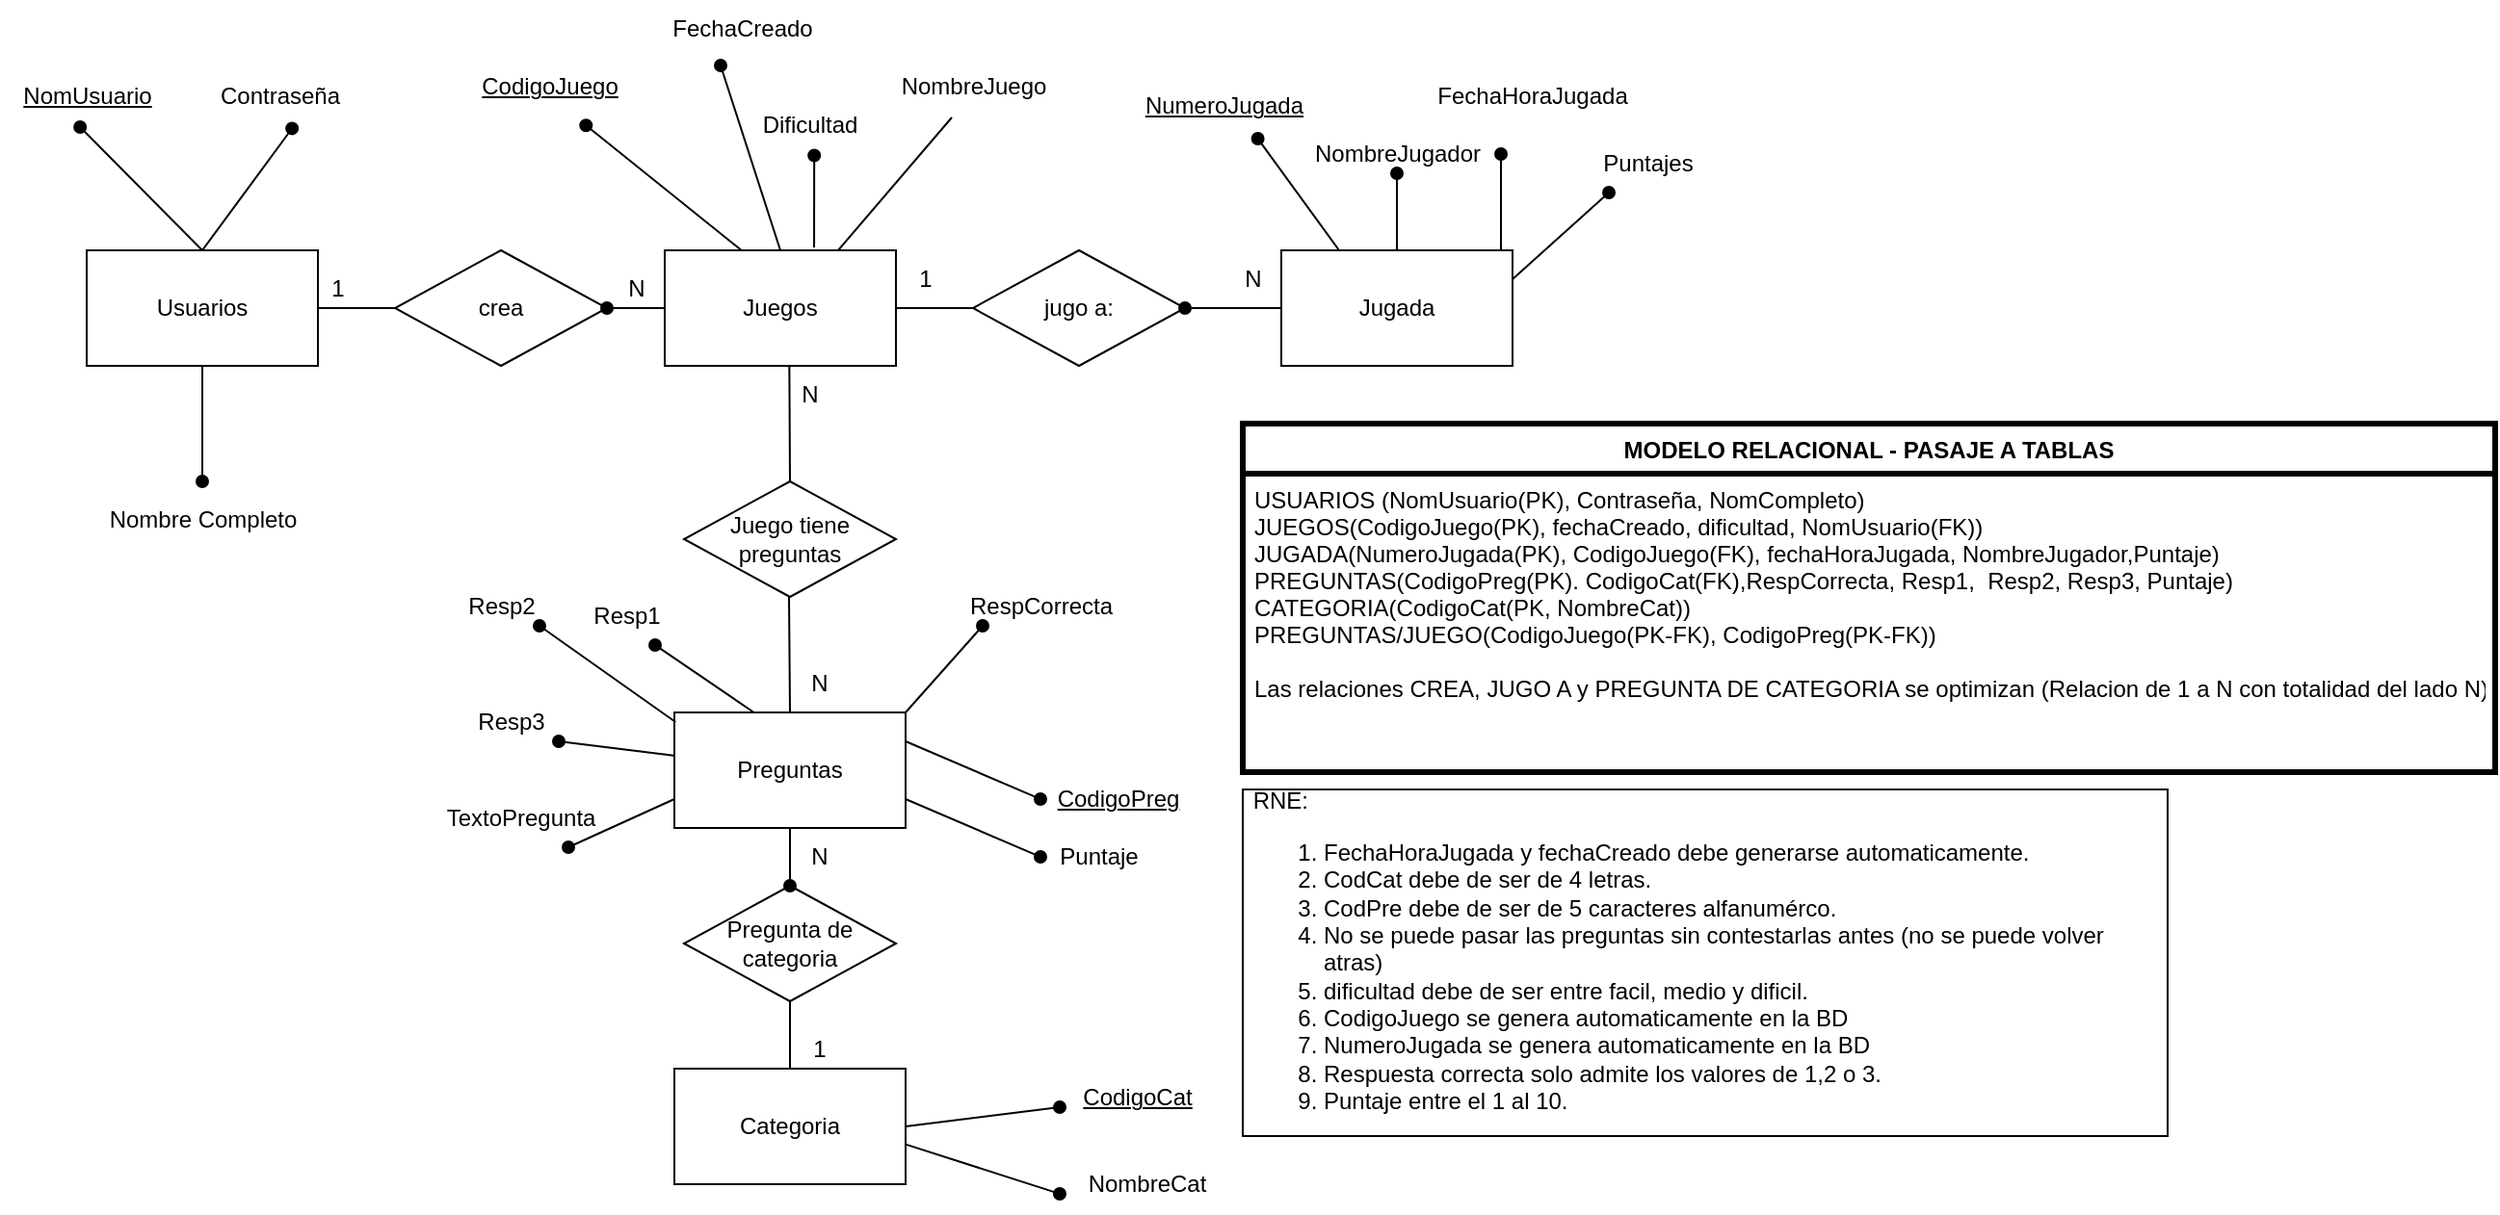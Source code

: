 <mxfile version="20.2.3" type="device"><diagram id="2g8cthBP6pRZl8rnYdop" name="Página-1"><mxGraphModel dx="760" dy="405" grid="1" gridSize="10" guides="1" tooltips="1" connect="1" arrows="0" fold="1" page="1" pageScale="1" pageWidth="827" pageHeight="1169" math="0" shadow="0"><root><mxCell id="0"/><mxCell id="1" parent="0"/><mxCell id="2Unytxo2T6fbbHe8nhSb-44" value="&amp;nbsp;RNE:&lt;br&gt;&lt;ol&gt;&lt;li&gt;FechaHoraJugada y fechaCreado debe generarse automaticamente.&lt;/li&gt;&lt;li&gt;CodCat debe de ser de 4 letras.&lt;/li&gt;&lt;li&gt;CodPre debe de ser de 5 caracteres alfanumérco.&lt;/li&gt;&lt;li&gt;No se puede pasar las preguntas sin contestarlas antes (no se puede volver atras)&lt;/li&gt;&lt;li&gt;dificultad debe de ser entre facil, medio y dificil.&lt;/li&gt;&lt;li&gt;CodigoJuego se genera automaticamente en la BD&lt;/li&gt;&lt;li&gt;NumeroJugada se genera automaticamente en la BD&lt;/li&gt;&lt;li&gt;Respuesta correcta solo admite los valores de 1,2 o 3.&lt;/li&gt;&lt;li&gt;Puntaje entre el 1 al 10.&lt;/li&gt;&lt;/ol&gt;" style="rounded=0;whiteSpace=wrap;html=1;align=left;" parent="1" vertex="1"><mxGeometry x="700" y="560" width="480" height="180" as="geometry"/></mxCell><mxCell id="2Unytxo2T6fbbHe8nhSb-1" value="Usuarios" style="rounded=0;whiteSpace=wrap;html=1;" parent="1" vertex="1"><mxGeometry x="100" y="280" width="120" height="60" as="geometry"/></mxCell><mxCell id="2Unytxo2T6fbbHe8nhSb-2" value="Juegos" style="rounded=0;whiteSpace=wrap;html=1;" parent="1" vertex="1"><mxGeometry x="400" y="280" width="120" height="60" as="geometry"/></mxCell><mxCell id="2Unytxo2T6fbbHe8nhSb-3" value="Jugada" style="rounded=0;whiteSpace=wrap;html=1;" parent="1" vertex="1"><mxGeometry x="720" y="280" width="120" height="60" as="geometry"/></mxCell><mxCell id="2Unytxo2T6fbbHe8nhSb-4" value="Categoria" style="rounded=0;whiteSpace=wrap;html=1;" parent="1" vertex="1"><mxGeometry x="405" y="705" width="120" height="60" as="geometry"/></mxCell><mxCell id="2Unytxo2T6fbbHe8nhSb-5" value="Preguntas" style="rounded=0;whiteSpace=wrap;html=1;" parent="1" vertex="1"><mxGeometry x="405" y="520" width="120" height="60" as="geometry"/></mxCell><mxCell id="2Unytxo2T6fbbHe8nhSb-6" value="" style="endArrow=none;html=1;rounded=0;entryX=0.5;entryY=1;entryDx=0;entryDy=0;endFill=0;startArrow=oval;startFill=1;" parent="1" target="2Unytxo2T6fbbHe8nhSb-1" edge="1"><mxGeometry width="50" height="50" relative="1" as="geometry"><mxPoint x="160" y="400" as="sourcePoint"/><mxPoint x="190" y="390" as="targetPoint"/></mxGeometry></mxCell><mxCell id="2Unytxo2T6fbbHe8nhSb-7" value="Nombre Completo" style="text;html=1;align=center;verticalAlign=middle;resizable=0;points=[];autosize=1;strokeColor=none;fillColor=none;" parent="1" vertex="1"><mxGeometry x="100" y="405" width="120" height="30" as="geometry"/></mxCell><mxCell id="2Unytxo2T6fbbHe8nhSb-12" value="" style="endArrow=oval;html=1;rounded=0;exitX=0.5;exitY=0;exitDx=0;exitDy=0;startArrow=none;startFill=0;endFill=1;entryX=0.462;entryY=1.033;entryDx=0;entryDy=0;entryPerimeter=0;" parent="1" source="2Unytxo2T6fbbHe8nhSb-1" target="2Unytxo2T6fbbHe8nhSb-13" edge="1"><mxGeometry width="50" height="50" relative="1" as="geometry"><mxPoint x="190" y="340" as="sourcePoint"/><mxPoint x="120" y="220" as="targetPoint"/></mxGeometry></mxCell><mxCell id="2Unytxo2T6fbbHe8nhSb-13" value="NomUsuario" style="text;html=1;align=center;verticalAlign=middle;resizable=0;points=[];autosize=1;strokeColor=none;fillColor=none;fontStyle=4" parent="1" vertex="1"><mxGeometry x="55" y="185" width="90" height="30" as="geometry"/></mxCell><mxCell id="2Unytxo2T6fbbHe8nhSb-14" value="Contraseña" style="text;html=1;align=center;verticalAlign=middle;resizable=0;points=[];autosize=1;strokeColor=none;fillColor=none;" parent="1" vertex="1"><mxGeometry x="155" y="185" width="90" height="30" as="geometry"/></mxCell><mxCell id="2Unytxo2T6fbbHe8nhSb-15" value="" style="endArrow=oval;html=1;rounded=0;exitX=0.5;exitY=0;exitDx=0;exitDy=0;endFill=1;entryX=0.573;entryY=1.057;entryDx=0;entryDy=0;entryPerimeter=0;" parent="1" source="2Unytxo2T6fbbHe8nhSb-1" target="2Unytxo2T6fbbHe8nhSb-14" edge="1"><mxGeometry width="50" height="50" relative="1" as="geometry"><mxPoint x="190" y="340" as="sourcePoint"/><mxPoint x="230" y="240" as="targetPoint"/></mxGeometry></mxCell><mxCell id="2Unytxo2T6fbbHe8nhSb-16" value="crea" style="rhombus;whiteSpace=wrap;html=1;" parent="1" vertex="1"><mxGeometry x="260" y="280" width="110" height="60" as="geometry"/></mxCell><mxCell id="2Unytxo2T6fbbHe8nhSb-17" value="" style="endArrow=none;html=1;rounded=0;exitX=1;exitY=0.5;exitDx=0;exitDy=0;entryX=0;entryY=0.5;entryDx=0;entryDy=0;" parent="1" source="2Unytxo2T6fbbHe8nhSb-1" target="2Unytxo2T6fbbHe8nhSb-16" edge="1"><mxGeometry width="50" height="50" relative="1" as="geometry"><mxPoint x="380" y="430" as="sourcePoint"/><mxPoint x="430" y="380" as="targetPoint"/></mxGeometry></mxCell><mxCell id="2Unytxo2T6fbbHe8nhSb-18" value="" style="endArrow=none;html=1;rounded=0;exitX=1;exitY=0.5;exitDx=0;exitDy=0;entryX=0;entryY=0.5;entryDx=0;entryDy=0;startArrow=oval;startFill=1;" parent="1" source="2Unytxo2T6fbbHe8nhSb-16" target="2Unytxo2T6fbbHe8nhSb-2" edge="1"><mxGeometry width="50" height="50" relative="1" as="geometry"><mxPoint x="380" y="430" as="sourcePoint"/><mxPoint x="430" y="380" as="targetPoint"/></mxGeometry></mxCell><mxCell id="2Unytxo2T6fbbHe8nhSb-21" value="" style="endArrow=none;html=1;rounded=0;endFill=0;entryX=0.156;entryY=0;entryDx=0;entryDy=0;exitX=0.5;exitY=0;exitDx=0;exitDy=0;entryPerimeter=0;" parent="1" source="tA9w8RFRjwg1_KfAq-Xv-6" target="tA9w8RFRjwg1_KfAq-Xv-8" edge="1"><mxGeometry width="50" height="50" relative="1" as="geometry"><mxPoint x="460" y="410" as="sourcePoint"/><mxPoint x="660" y="435" as="targetPoint"/></mxGeometry></mxCell><mxCell id="2Unytxo2T6fbbHe8nhSb-23" value="jugo a:" style="rhombus;whiteSpace=wrap;html=1;" parent="1" vertex="1"><mxGeometry x="560" y="280" width="110" height="60" as="geometry"/></mxCell><mxCell id="2Unytxo2T6fbbHe8nhSb-24" value="" style="endArrow=none;html=1;rounded=0;exitX=1;exitY=0.5;exitDx=0;exitDy=0;entryX=0;entryY=0.5;entryDx=0;entryDy=0;" parent="1" source="2Unytxo2T6fbbHe8nhSb-2" target="2Unytxo2T6fbbHe8nhSb-23" edge="1"><mxGeometry width="50" height="50" relative="1" as="geometry"><mxPoint x="420" y="470" as="sourcePoint"/><mxPoint x="470" y="420" as="targetPoint"/></mxGeometry></mxCell><mxCell id="2Unytxo2T6fbbHe8nhSb-25" value="" style="endArrow=oval;html=1;rounded=0;exitX=0;exitY=0.5;exitDx=0;exitDy=0;endFill=1;entryX=1;entryY=0.5;entryDx=0;entryDy=0;" parent="1" source="2Unytxo2T6fbbHe8nhSb-3" target="2Unytxo2T6fbbHe8nhSb-23" edge="1"><mxGeometry width="50" height="50" relative="1" as="geometry"><mxPoint x="570" y="470" as="sourcePoint"/><mxPoint x="680" y="340" as="targetPoint"/></mxGeometry></mxCell><mxCell id="2Unytxo2T6fbbHe8nhSb-26" value="" style="endArrow=oval;html=1;rounded=0;exitX=1;exitY=0.25;exitDx=0;exitDy=0;endFill=1;" parent="1" source="2Unytxo2T6fbbHe8nhSb-5" edge="1"><mxGeometry width="50" height="50" relative="1" as="geometry"><mxPoint x="575" y="600" as="sourcePoint"/><mxPoint x="595" y="565" as="targetPoint"/></mxGeometry></mxCell><mxCell id="2Unytxo2T6fbbHe8nhSb-27" value="CodigoPreg" style="text;html=1;align=center;verticalAlign=middle;resizable=0;points=[];autosize=1;strokeColor=none;fillColor=none;fontStyle=4" parent="1" vertex="1"><mxGeometry x="590" y="550" width="90" height="30" as="geometry"/></mxCell><mxCell id="2Unytxo2T6fbbHe8nhSb-28" value="" style="endArrow=oval;html=1;rounded=0;exitX=1;exitY=0.75;exitDx=0;exitDy=0;endFill=1;" parent="1" source="2Unytxo2T6fbbHe8nhSb-5" edge="1"><mxGeometry width="50" height="50" relative="1" as="geometry"><mxPoint x="575" y="600" as="sourcePoint"/><mxPoint x="595" y="595" as="targetPoint"/></mxGeometry></mxCell><mxCell id="2Unytxo2T6fbbHe8nhSb-29" value="Puntaje" style="text;html=1;align=center;verticalAlign=middle;resizable=0;points=[];autosize=1;strokeColor=none;fillColor=none;" parent="1" vertex="1"><mxGeometry x="595" y="580" width="60" height="30" as="geometry"/></mxCell><mxCell id="2Unytxo2T6fbbHe8nhSb-31" value="" style="endArrow=oval;html=1;rounded=0;exitX=1;exitY=0.5;exitDx=0;exitDy=0;endFill=1;" parent="1" source="2Unytxo2T6fbbHe8nhSb-4" edge="1"><mxGeometry width="50" height="50" relative="1" as="geometry"><mxPoint x="585" y="615" as="sourcePoint"/><mxPoint x="605" y="725" as="targetPoint"/></mxGeometry></mxCell><mxCell id="2Unytxo2T6fbbHe8nhSb-32" value="CodigoCat" style="text;html=1;align=center;verticalAlign=middle;resizable=0;points=[];autosize=1;strokeColor=none;fillColor=none;fontStyle=4" parent="1" vertex="1"><mxGeometry x="605" y="705" width="80" height="30" as="geometry"/></mxCell><mxCell id="2Unytxo2T6fbbHe8nhSb-33" value="" style="endArrow=oval;html=1;rounded=0;endFill=1;exitX=0.997;exitY=0.653;exitDx=0;exitDy=0;exitPerimeter=0;" parent="1" source="2Unytxo2T6fbbHe8nhSb-4" edge="1"><mxGeometry width="50" height="50" relative="1" as="geometry"><mxPoint x="535" y="745" as="sourcePoint"/><mxPoint x="605" y="770" as="targetPoint"/></mxGeometry></mxCell><mxCell id="2Unytxo2T6fbbHe8nhSb-34" value="NombreCat" style="text;html=1;align=center;verticalAlign=middle;resizable=0;points=[];autosize=1;strokeColor=none;fillColor=none;" parent="1" vertex="1"><mxGeometry x="610" y="750" width="80" height="30" as="geometry"/></mxCell><mxCell id="2Unytxo2T6fbbHe8nhSb-41" value="FechaHoraJugada" style="text;html=1;align=center;verticalAlign=middle;resizable=0;points=[];autosize=1;strokeColor=none;fillColor=none;" parent="1" vertex="1"><mxGeometry x="790" y="185" width="120" height="30" as="geometry"/></mxCell><mxCell id="2Unytxo2T6fbbHe8nhSb-42" value="" style="endArrow=oval;html=1;rounded=0;exitX=0.5;exitY=0;exitDx=0;exitDy=0;endFill=1;" parent="1" source="2Unytxo2T6fbbHe8nhSb-3" edge="1"><mxGeometry width="50" height="50" relative="1" as="geometry"><mxPoint x="570" y="300" as="sourcePoint"/><mxPoint x="780" y="240" as="targetPoint"/></mxGeometry></mxCell><mxCell id="2Unytxo2T6fbbHe8nhSb-43" value="NombreJugador" style="text;html=1;align=center;verticalAlign=middle;resizable=0;points=[];autosize=1;strokeColor=none;fillColor=none;" parent="1" vertex="1"><mxGeometry x="725" y="215" width="110" height="30" as="geometry"/></mxCell><mxCell id="2Unytxo2T6fbbHe8nhSb-46" value="" style="endArrow=oval;html=1;rounded=0;exitX=0.646;exitY=-0.024;exitDx=0;exitDy=0;exitPerimeter=0;endFill=1;entryX=0.537;entryY=1.024;entryDx=0;entryDy=0;entryPerimeter=0;" parent="1" source="2Unytxo2T6fbbHe8nhSb-2" target="2Unytxo2T6fbbHe8nhSb-47" edge="1"><mxGeometry width="50" height="50" relative="1" as="geometry"><mxPoint x="450" y="210" as="sourcePoint"/><mxPoint x="478" y="230" as="targetPoint"/></mxGeometry></mxCell><mxCell id="2Unytxo2T6fbbHe8nhSb-47" value="Dificultad" style="text;html=1;align=center;verticalAlign=middle;resizable=0;points=[];autosize=1;strokeColor=none;fillColor=none;" parent="1" vertex="1"><mxGeometry x="440" y="200" width="70" height="30" as="geometry"/></mxCell><mxCell id="2Unytxo2T6fbbHe8nhSb-48" value="1" style="text;html=1;align=center;verticalAlign=middle;resizable=0;points=[];autosize=1;strokeColor=none;fillColor=none;" parent="1" vertex="1"><mxGeometry x="215" y="285" width="30" height="30" as="geometry"/></mxCell><mxCell id="2Unytxo2T6fbbHe8nhSb-49" value="N" style="text;html=1;align=center;verticalAlign=middle;resizable=0;points=[];autosize=1;strokeColor=none;fillColor=none;" parent="1" vertex="1"><mxGeometry x="370" y="285" width="30" height="30" as="geometry"/></mxCell><mxCell id="2Unytxo2T6fbbHe8nhSb-50" value="1" style="text;html=1;align=center;verticalAlign=middle;resizable=0;points=[];autosize=1;strokeColor=none;fillColor=none;" parent="1" vertex="1"><mxGeometry x="520" y="280" width="30" height="30" as="geometry"/></mxCell><mxCell id="2Unytxo2T6fbbHe8nhSb-53" value="N" style="text;html=1;align=center;verticalAlign=middle;resizable=0;points=[];autosize=1;strokeColor=none;fillColor=none;" parent="1" vertex="1"><mxGeometry x="690" y="280" width="30" height="30" as="geometry"/></mxCell><mxCell id="tA9w8RFRjwg1_KfAq-Xv-1" value="" style="endArrow=oval;html=1;rounded=0;exitX=0.5;exitY=0;exitDx=0;exitDy=0;endFill=1;" parent="1" edge="1"><mxGeometry width="50" height="50" relative="1" as="geometry"><mxPoint x="834" y="280" as="sourcePoint"/><mxPoint x="834" y="230" as="targetPoint"/></mxGeometry></mxCell><mxCell id="tA9w8RFRjwg1_KfAq-Xv-2" value="" style="endArrow=none;html=1;rounded=0;entryX=1;entryY=0.25;entryDx=0;entryDy=0;endFill=0;startArrow=oval;startFill=1;" parent="1" target="2Unytxo2T6fbbHe8nhSb-3" edge="1"><mxGeometry width="50" height="50" relative="1" as="geometry"><mxPoint x="890" y="250" as="sourcePoint"/><mxPoint x="880" y="250" as="targetPoint"/></mxGeometry></mxCell><mxCell id="tA9w8RFRjwg1_KfAq-Xv-3" value="Puntajes" style="text;html=1;align=center;verticalAlign=middle;resizable=0;points=[];autosize=1;strokeColor=none;fillColor=none;" parent="1" vertex="1"><mxGeometry x="875" y="220" width="70" height="30" as="geometry"/></mxCell><mxCell id="tA9w8RFRjwg1_KfAq-Xv-4" value="" style="endArrow=oval;html=1;rounded=0;endFill=1;exitX=0.5;exitY=0;exitDx=0;exitDy=0;entryX=0.39;entryY=1.133;entryDx=0;entryDy=0;entryPerimeter=0;" parent="1" source="2Unytxo2T6fbbHe8nhSb-2" target="tA9w8RFRjwg1_KfAq-Xv-5" edge="1"><mxGeometry width="50" height="50" relative="1" as="geometry"><mxPoint x="380" y="180" as="sourcePoint"/><mxPoint x="379.3" y="215.09" as="targetPoint"/></mxGeometry></mxCell><mxCell id="tA9w8RFRjwg1_KfAq-Xv-5" value="FechaCreado" style="text;html=1;align=center;verticalAlign=middle;resizable=0;points=[];autosize=1;strokeColor=none;fillColor=none;" parent="1" vertex="1"><mxGeometry x="390" y="150" width="100" height="30" as="geometry"/></mxCell><mxCell id="tA9w8RFRjwg1_KfAq-Xv-6" value="Juego tiene preguntas" style="rhombus;whiteSpace=wrap;html=1;" parent="1" vertex="1"><mxGeometry x="410" y="400" width="110" height="60" as="geometry"/></mxCell><mxCell id="tA9w8RFRjwg1_KfAq-Xv-7" value="" style="endArrow=none;html=1;rounded=0;endFill=0;entryX=0.5;entryY=1;entryDx=0;entryDy=0;exitX=0.5;exitY=0;exitDx=0;exitDy=0;" parent="1" source="2Unytxo2T6fbbHe8nhSb-5" edge="1"><mxGeometry width="50" height="50" relative="1" as="geometry"><mxPoint x="464.5" y="530" as="sourcePoint"/><mxPoint x="464.5" y="460" as="targetPoint"/></mxGeometry></mxCell><mxCell id="tA9w8RFRjwg1_KfAq-Xv-8" value="N" style="text;html=1;align=center;verticalAlign=middle;resizable=0;points=[];autosize=1;strokeColor=none;fillColor=none;" parent="1" vertex="1"><mxGeometry x="460" y="340" width="30" height="30" as="geometry"/></mxCell><mxCell id="tA9w8RFRjwg1_KfAq-Xv-9" value="N" style="text;html=1;align=center;verticalAlign=middle;resizable=0;points=[];autosize=1;strokeColor=none;fillColor=none;" parent="1" vertex="1"><mxGeometry x="465" y="490" width="30" height="30" as="geometry"/></mxCell><mxCell id="tA9w8RFRjwg1_KfAq-Xv-10" value="" style="endArrow=none;html=1;rounded=0;endFill=0;startArrow=oval;startFill=1;entryX=0.25;entryY=0;entryDx=0;entryDy=0;exitX=0.662;exitY=1.067;exitDx=0;exitDy=0;exitPerimeter=0;" parent="1" source="tA9w8RFRjwg1_KfAq-Xv-11" target="2Unytxo2T6fbbHe8nhSb-3" edge="1"><mxGeometry width="50" height="50" relative="1" as="geometry"><mxPoint x="690" y="250" as="sourcePoint"/><mxPoint x="700" y="220" as="targetPoint"/></mxGeometry></mxCell><mxCell id="tA9w8RFRjwg1_KfAq-Xv-11" value="&lt;u&gt;NumeroJugada&lt;/u&gt;" style="text;html=1;align=center;verticalAlign=middle;resizable=0;points=[];autosize=1;strokeColor=none;fillColor=none;" parent="1" vertex="1"><mxGeometry x="635" y="190" width="110" height="30" as="geometry"/></mxCell><mxCell id="tA9w8RFRjwg1_KfAq-Xv-12" value="" style="endArrow=oval;html=1;rounded=0;exitX=0.344;exitY=0;exitDx=0;exitDy=0;endFill=1;exitPerimeter=0;" parent="1" source="2Unytxo2T6fbbHe8nhSb-5" edge="1"><mxGeometry width="50" height="50" relative="1" as="geometry"><mxPoint x="325" y="505" as="sourcePoint"/><mxPoint x="395" y="485" as="targetPoint"/></mxGeometry></mxCell><mxCell id="tA9w8RFRjwg1_KfAq-Xv-14" value="Resp1" style="text;html=1;align=center;verticalAlign=middle;resizable=0;points=[];autosize=1;strokeColor=none;fillColor=none;" parent="1" vertex="1"><mxGeometry x="350" y="455" width="60" height="30" as="geometry"/></mxCell><mxCell id="tA9w8RFRjwg1_KfAq-Xv-16" value="" style="endArrow=oval;html=1;rounded=0;exitX=0.344;exitY=0;exitDx=0;exitDy=0;endFill=1;exitPerimeter=0;" parent="1" edge="1"><mxGeometry width="50" height="50" relative="1" as="geometry"><mxPoint x="405.64" y="525" as="sourcePoint"/><mxPoint x="335" y="475" as="targetPoint"/></mxGeometry></mxCell><mxCell id="tA9w8RFRjwg1_KfAq-Xv-17" value="Resp2" style="text;html=1;align=center;verticalAlign=middle;resizable=0;points=[];autosize=1;strokeColor=none;fillColor=none;" parent="1" vertex="1"><mxGeometry x="285" y="450" width="60" height="30" as="geometry"/></mxCell><mxCell id="tA9w8RFRjwg1_KfAq-Xv-18" value="" style="endArrow=oval;html=1;rounded=0;exitX=0.004;exitY=0.375;exitDx=0;exitDy=0;endFill=1;exitPerimeter=0;" parent="1" source="2Unytxo2T6fbbHe8nhSb-5" edge="1"><mxGeometry width="50" height="50" relative="1" as="geometry"><mxPoint x="335" y="585" as="sourcePoint"/><mxPoint x="345" y="535" as="targetPoint"/></mxGeometry></mxCell><mxCell id="tA9w8RFRjwg1_KfAq-Xv-19" value="Resp3" style="text;html=1;align=center;verticalAlign=middle;resizable=0;points=[];autosize=1;strokeColor=none;fillColor=none;" parent="1" vertex="1"><mxGeometry x="290" y="510" width="60" height="30" as="geometry"/></mxCell><mxCell id="tA9w8RFRjwg1_KfAq-Xv-21" value="" style="endArrow=oval;html=1;rounded=0;exitX=1;exitY=0;exitDx=0;exitDy=0;endFill=1;" parent="1" source="2Unytxo2T6fbbHe8nhSb-5" edge="1"><mxGeometry width="50" height="50" relative="1" as="geometry"><mxPoint x="545" y="495" as="sourcePoint"/><mxPoint x="565" y="475" as="targetPoint"/></mxGeometry></mxCell><mxCell id="tA9w8RFRjwg1_KfAq-Xv-22" value="RespCorrecta" style="text;html=1;align=center;verticalAlign=middle;resizable=0;points=[];autosize=1;strokeColor=none;fillColor=none;" parent="1" vertex="1"><mxGeometry x="545" y="450" width="100" height="30" as="geometry"/></mxCell><mxCell id="tA9w8RFRjwg1_KfAq-Xv-24" value="Pregunta de categoria" style="rhombus;whiteSpace=wrap;html=1;" parent="1" vertex="1"><mxGeometry x="410" y="610" width="110" height="60" as="geometry"/></mxCell><mxCell id="tA9w8RFRjwg1_KfAq-Xv-25" value="" style="endArrow=none;html=1;rounded=0;endFill=0;entryX=0.5;entryY=1;entryDx=0;entryDy=0;exitX=0.5;exitY=0;exitDx=0;exitDy=0;" parent="1" source="2Unytxo2T6fbbHe8nhSb-4" target="tA9w8RFRjwg1_KfAq-Xv-24" edge="1"><mxGeometry width="50" height="50" relative="1" as="geometry"><mxPoint x="465.5" y="765" as="sourcePoint"/><mxPoint x="465" y="705" as="targetPoint"/></mxGeometry></mxCell><mxCell id="tA9w8RFRjwg1_KfAq-Xv-27" value="1" style="text;html=1;align=center;verticalAlign=middle;resizable=0;points=[];autosize=1;strokeColor=none;fillColor=none;" parent="1" vertex="1"><mxGeometry x="465" y="680" width="30" height="30" as="geometry"/></mxCell><mxCell id="tA9w8RFRjwg1_KfAq-Xv-28" value="N" style="text;html=1;align=center;verticalAlign=middle;resizable=0;points=[];autosize=1;strokeColor=none;fillColor=none;" parent="1" vertex="1"><mxGeometry x="465" y="580" width="30" height="30" as="geometry"/></mxCell><mxCell id="tA9w8RFRjwg1_KfAq-Xv-23" value="" style="endArrow=none;html=1;rounded=0;endFill=0;entryX=0.5;entryY=1;entryDx=0;entryDy=0;exitX=0.5;exitY=0;exitDx=0;exitDy=0;startArrow=oval;startFill=1;" parent="1" source="tA9w8RFRjwg1_KfAq-Xv-24" target="2Unytxo2T6fbbHe8nhSb-5" edge="1"><mxGeometry width="50" height="50" relative="1" as="geometry"><mxPoint x="465" y="605" as="sourcePoint"/><mxPoint x="465" y="595" as="targetPoint"/></mxGeometry></mxCell><mxCell id="vg09CY1fGf0hM37IkkeC-1" value="MODELO RELACIONAL - PASAJE A TABLAS" style="swimlane;fontStyle=1;childLayout=stackLayout;horizontal=1;startSize=26;horizontalStack=0;resizeParent=1;resizeParentMax=0;resizeLast=0;collapsible=1;marginBottom=0;fillColor=#FFFFFF;fontSize=12;perimeterSpacing=12;strokeWidth=3;" parent="1" vertex="1"><mxGeometry x="700" y="370" width="650" height="181" as="geometry"/></mxCell><mxCell id="vg09CY1fGf0hM37IkkeC-2" value="USUARIOS (NomUsuario(PK), Contraseña, NomCompleto)&#10;JUEGOS(CodigoJuego(PK), fechaCreado, dificultad, NomUsuario(FK)) &#10;JUGADA(NumeroJugada(PK), CodigoJuego(FK), fechaHoraJugada, NombreJugador,Puntaje)&#10;PREGUNTAS(CodigoPreg(PK). CodigoCat(FK),RespCorrecta, Resp1,  Resp2, Resp3, Puntaje)&#10;CATEGORIA(CodigoCat(PK, NombreCat))&#10;PREGUNTAS/JUEGO(CodigoJuego(PK-FK), CodigoPreg(PK-FK))&#10;&#10;Las relaciones CREA, JUGO A y PREGUNTA DE CATEGORIA se optimizan (Relacion de 1 a N con totalidad del lado N)" style="text;align=left;verticalAlign=top;spacingLeft=4;spacingRight=4;overflow=hidden;rotatable=0;points=[[0,0.5],[1,0.5]];portConstraint=eastwest;fontSize=12;fontStyle=0;strokeWidth=16;perimeterSpacing=10;opacity=50;" parent="vg09CY1fGf0hM37IkkeC-1" vertex="1"><mxGeometry y="26" width="650" height="155" as="geometry"/></mxCell><mxCell id="vg09CY1fGf0hM37IkkeC-3" value="" style="endArrow=oval;html=1;rounded=0;endFill=1;exitX=0.5;exitY=0;exitDx=0;exitDy=0;entryX=0.543;entryY=0.003;entryDx=0;entryDy=0;entryPerimeter=0;" parent="1" edge="1"><mxGeometry width="50" height="50" relative="1" as="geometry"><mxPoint x="439.85" y="280" as="sourcePoint"/><mxPoint x="359.15" y="215.09" as="targetPoint"/></mxGeometry></mxCell><mxCell id="vg09CY1fGf0hM37IkkeC-4" value="&lt;u&gt;CodigoJuego&lt;/u&gt;" style="text;html=1;align=center;verticalAlign=middle;resizable=0;points=[];autosize=1;strokeColor=none;fillColor=none;" parent="1" vertex="1"><mxGeometry x="295" y="180" width="90" height="30" as="geometry"/></mxCell><mxCell id="BEBPfcEwqlx4MVovZeZk-1" value="" style="endArrow=oval;html=1;rounded=0;exitX=0;exitY=0.75;exitDx=0;exitDy=0;endFill=1;" parent="1" source="2Unytxo2T6fbbHe8nhSb-5" edge="1"><mxGeometry width="50" height="50" relative="1" as="geometry"><mxPoint x="340" y="610" as="sourcePoint"/><mxPoint x="350" y="590" as="targetPoint"/></mxGeometry></mxCell><mxCell id="BEBPfcEwqlx4MVovZeZk-2" value="TextoPregunta" style="text;html=1;align=center;verticalAlign=middle;resizable=0;points=[];autosize=1;strokeColor=none;fillColor=none;" parent="1" vertex="1"><mxGeometry x="275" y="560" width="100" height="30" as="geometry"/></mxCell><mxCell id="YHMQ3rPIjylN_IGrjSsM-1" value="NombreJuego" style="text;html=1;align=center;verticalAlign=middle;resizable=0;points=[];autosize=1;strokeColor=none;fillColor=none;" vertex="1" parent="1"><mxGeometry x="510" y="180" width="100" height="30" as="geometry"/></mxCell><mxCell id="YHMQ3rPIjylN_IGrjSsM-2" value="" style="endArrow=none;html=1;rounded=0;exitX=0.75;exitY=0;exitDx=0;exitDy=0;entryX=0.39;entryY=1.033;entryDx=0;entryDy=0;entryPerimeter=0;" edge="1" parent="1" source="2Unytxo2T6fbbHe8nhSb-2" target="YHMQ3rPIjylN_IGrjSsM-1"><mxGeometry width="50" height="50" relative="1" as="geometry"><mxPoint x="710" y="280" as="sourcePoint"/><mxPoint x="760" y="230" as="targetPoint"/></mxGeometry></mxCell></root></mxGraphModel></diagram></mxfile>
